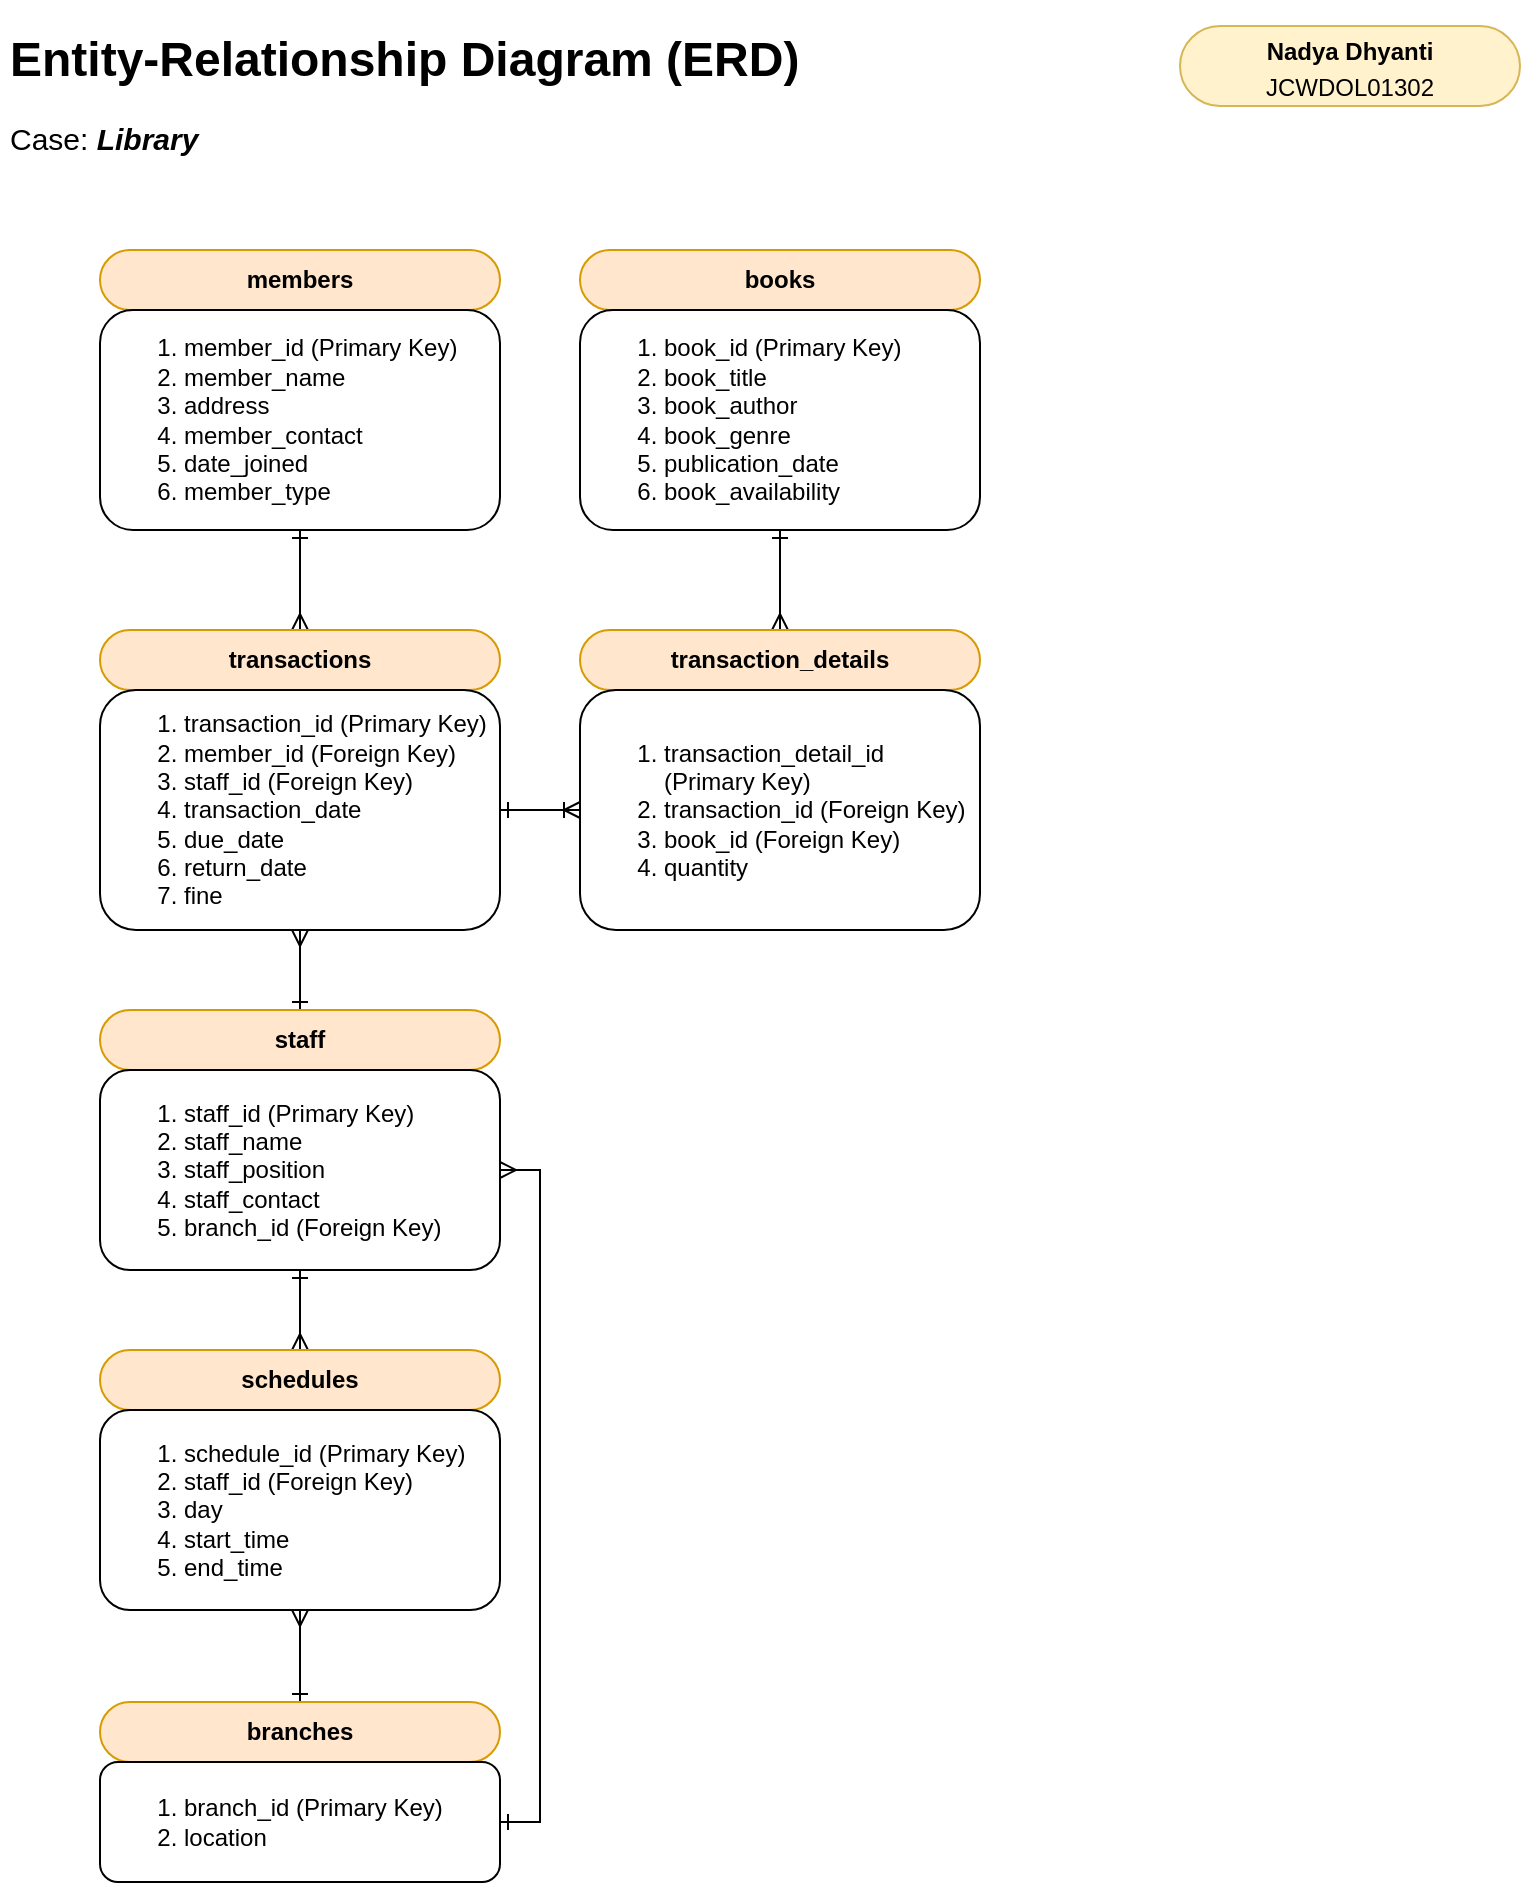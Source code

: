 <mxfile version="20.1.4"><diagram id="e9d5z16JYZvuXH9erwxV" name="Page-1"><mxGraphModel dx="946" dy="587" grid="1" gridSize="10" guides="1" tooltips="1" connect="1" arrows="1" fold="1" page="1" pageScale="1" pageWidth="850" pageHeight="1100" math="0" shadow="0"><root><mxCell id="0"/><mxCell id="1" parent="0"/><mxCell id="0WxuUqgkI58wmd7i4w42-31" style="edgeStyle=orthogonalEdgeStyle;rounded=0;orthogonalLoop=1;jettySize=auto;html=1;exitX=1;exitY=0.5;exitDx=0;exitDy=0;entryX=0;entryY=0.5;entryDx=0;entryDy=0;fontSize=10;fontColor=#009900;strokeColor=#009900;" parent="1" edge="1"><mxGeometry relative="1" as="geometry"><mxPoint x="210" y="300" as="targetPoint"/></mxGeometry></mxCell><mxCell id="_fMt4jGhafD0UT6HYFj_-1" value="&lt;b&gt;members&lt;/b&gt;" style="rounded=1;whiteSpace=wrap;html=1;arcSize=50;fillColor=#ffe6cc;strokeColor=#d79b00;" vertex="1" parent="1"><mxGeometry x="120" y="142" width="200" height="30" as="geometry"/></mxCell><mxCell id="_fMt4jGhafD0UT6HYFj_-19" style="edgeStyle=orthogonalEdgeStyle;rounded=0;orthogonalLoop=1;jettySize=auto;html=1;exitX=0.5;exitY=1;exitDx=0;exitDy=0;entryX=0.5;entryY=0;entryDx=0;entryDy=0;fontSize=16;endArrow=ERmany;endFill=0;startArrow=ERone;startFill=0;" edge="1" parent="1" source="_fMt4jGhafD0UT6HYFj_-2" target="_fMt4jGhafD0UT6HYFj_-5"><mxGeometry relative="1" as="geometry"/></mxCell><mxCell id="_fMt4jGhafD0UT6HYFj_-2" value="&lt;div align=&quot;left&quot;&gt;&lt;ol&gt;&lt;li&gt;member_id (Primary Key)&lt;br&gt;&lt;/li&gt;&lt;li&gt;member_name&lt;/li&gt;&lt;li&gt;address&lt;/li&gt;&lt;li&gt;member_contact&lt;/li&gt;&lt;li&gt;date_joined&lt;/li&gt;&lt;li&gt;member_type&lt;br&gt;&lt;/li&gt;&lt;/ol&gt;&lt;/div&gt;" style="rounded=1;whiteSpace=wrap;html=1;align=left;" vertex="1" parent="1"><mxGeometry x="120" y="172" width="200" height="110" as="geometry"/></mxCell><mxCell id="_fMt4jGhafD0UT6HYFj_-3" value="&lt;b&gt;books&lt;/b&gt;" style="rounded=1;whiteSpace=wrap;html=1;arcSize=50;fillColor=#ffe6cc;strokeColor=#d79b00;" vertex="1" parent="1"><mxGeometry x="360" y="142" width="200" height="30" as="geometry"/></mxCell><mxCell id="_fMt4jGhafD0UT6HYFj_-20" style="edgeStyle=orthogonalEdgeStyle;rounded=0;orthogonalLoop=1;jettySize=auto;html=1;exitX=0.5;exitY=1;exitDx=0;exitDy=0;fontSize=16;startArrow=ERone;startFill=0;endArrow=ERmany;endFill=0;" edge="1" parent="1" source="_fMt4jGhafD0UT6HYFj_-4" target="_fMt4jGhafD0UT6HYFj_-7"><mxGeometry relative="1" as="geometry"/></mxCell><mxCell id="_fMt4jGhafD0UT6HYFj_-4" value="&lt;div align=&quot;left&quot;&gt;&lt;ol&gt;&lt;li&gt;book_id (Primary Key)&lt;br&gt;&lt;/li&gt;&lt;li&gt;book_title&lt;br&gt;&lt;/li&gt;&lt;li&gt;book_author&lt;/li&gt;&lt;li&gt;book_genre&lt;/li&gt;&lt;li&gt;publication_date&lt;/li&gt;&lt;li&gt;book_availability&lt;br&gt;&lt;/li&gt;&lt;/ol&gt;&lt;/div&gt;" style="rounded=1;whiteSpace=wrap;html=1;align=left;" vertex="1" parent="1"><mxGeometry x="360" y="172" width="200" height="110" as="geometry"/></mxCell><mxCell id="_fMt4jGhafD0UT6HYFj_-5" value="&lt;b&gt;transactions&lt;/b&gt;" style="rounded=1;whiteSpace=wrap;html=1;arcSize=50;fillColor=#ffe6cc;strokeColor=#d79b00;" vertex="1" parent="1"><mxGeometry x="120" y="332" width="200" height="30" as="geometry"/></mxCell><mxCell id="_fMt4jGhafD0UT6HYFj_-21" style="edgeStyle=orthogonalEdgeStyle;rounded=0;orthogonalLoop=1;jettySize=auto;html=1;exitX=0.5;exitY=1;exitDx=0;exitDy=0;entryX=0.5;entryY=0;entryDx=0;entryDy=0;fontSize=16;startArrow=ERmany;startFill=0;endArrow=ERone;endFill=0;" edge="1" parent="1" source="_fMt4jGhafD0UT6HYFj_-6" target="_fMt4jGhafD0UT6HYFj_-9"><mxGeometry relative="1" as="geometry"/></mxCell><mxCell id="_fMt4jGhafD0UT6HYFj_-24" style="edgeStyle=orthogonalEdgeStyle;rounded=0;orthogonalLoop=1;jettySize=auto;html=1;exitX=1;exitY=0.5;exitDx=0;exitDy=0;entryX=0;entryY=0.5;entryDx=0;entryDy=0;fontSize=16;startArrow=ERone;startFill=0;endArrow=ERoneToMany;endFill=0;" edge="1" parent="1" source="_fMt4jGhafD0UT6HYFj_-6" target="_fMt4jGhafD0UT6HYFj_-8"><mxGeometry relative="1" as="geometry"/></mxCell><mxCell id="_fMt4jGhafD0UT6HYFj_-6" value="&lt;div align=&quot;left&quot;&gt;&lt;ol&gt;&lt;li&gt;transaction_id (Primary Key)&lt;br&gt;&lt;/li&gt;&lt;li&gt;member_id (Foreign Key)&lt;br&gt;&lt;/li&gt;&lt;li&gt;staff_id (Foreign Key)&lt;br&gt;&lt;/li&gt;&lt;li&gt;transaction_date&lt;/li&gt;&lt;li&gt;due_date&lt;/li&gt;&lt;li&gt;return_date&lt;/li&gt;&lt;li&gt;fine&lt;br&gt;&lt;/li&gt;&lt;/ol&gt;&lt;/div&gt;" style="rounded=1;whiteSpace=wrap;html=1;align=left;" vertex="1" parent="1"><mxGeometry x="120" y="362" width="200" height="120" as="geometry"/></mxCell><mxCell id="_fMt4jGhafD0UT6HYFj_-7" value="&lt;b&gt;transaction_details&lt;/b&gt;" style="rounded=1;whiteSpace=wrap;html=1;arcSize=50;fillColor=#ffe6cc;strokeColor=#d79b00;" vertex="1" parent="1"><mxGeometry x="360" y="332" width="200" height="30" as="geometry"/></mxCell><mxCell id="_fMt4jGhafD0UT6HYFj_-8" value="&lt;div align=&quot;left&quot;&gt;&lt;ol&gt;&lt;li&gt;transaction_detail_id (Primary Key)&lt;br&gt;&lt;/li&gt;&lt;li&gt;transaction_id (Foreign Key)&lt;br&gt;&lt;/li&gt;&lt;li&gt;book_id (Foreign Key)&lt;br&gt;&lt;/li&gt;&lt;li&gt;quantity&lt;br&gt;&lt;/li&gt;&lt;/ol&gt;&lt;/div&gt;" style="rounded=1;whiteSpace=wrap;html=1;align=left;" vertex="1" parent="1"><mxGeometry x="360" y="362" width="200" height="120" as="geometry"/></mxCell><mxCell id="_fMt4jGhafD0UT6HYFj_-9" value="&lt;b&gt;staff&lt;/b&gt;" style="rounded=1;whiteSpace=wrap;html=1;arcSize=50;fillColor=#ffe6cc;strokeColor=#d79b00;" vertex="1" parent="1"><mxGeometry x="120" y="522" width="200" height="30" as="geometry"/></mxCell><mxCell id="_fMt4jGhafD0UT6HYFj_-22" style="edgeStyle=orthogonalEdgeStyle;rounded=0;orthogonalLoop=1;jettySize=auto;html=1;exitX=0.5;exitY=1;exitDx=0;exitDy=0;entryX=0.5;entryY=0;entryDx=0;entryDy=0;fontSize=16;startArrow=ERone;startFill=0;endArrow=ERmany;endFill=0;" edge="1" parent="1" source="_fMt4jGhafD0UT6HYFj_-10" target="_fMt4jGhafD0UT6HYFj_-11"><mxGeometry relative="1" as="geometry"/></mxCell><mxCell id="_fMt4jGhafD0UT6HYFj_-26" style="edgeStyle=orthogonalEdgeStyle;rounded=0;orthogonalLoop=1;jettySize=auto;html=1;exitX=1;exitY=0.5;exitDx=0;exitDy=0;entryX=1;entryY=0.5;entryDx=0;entryDy=0;fontSize=16;startArrow=ERmany;startFill=0;endArrow=ERone;endFill=0;" edge="1" parent="1" source="_fMt4jGhafD0UT6HYFj_-10" target="_fMt4jGhafD0UT6HYFj_-14"><mxGeometry relative="1" as="geometry"/></mxCell><mxCell id="_fMt4jGhafD0UT6HYFj_-10" value="&lt;div align=&quot;left&quot;&gt;&lt;ol&gt;&lt;li&gt;staff_id (Primary Key)&lt;br&gt;&lt;/li&gt;&lt;li&gt;staff_name&lt;/li&gt;&lt;li&gt;staff_position&lt;/li&gt;&lt;li&gt;staff_contact&lt;/li&gt;&lt;li&gt;branch_id (Foreign Key)&lt;br&gt;&lt;/li&gt;&lt;/ol&gt;&lt;/div&gt;" style="rounded=1;whiteSpace=wrap;html=1;align=left;" vertex="1" parent="1"><mxGeometry x="120" y="552" width="200" height="100" as="geometry"/></mxCell><mxCell id="_fMt4jGhafD0UT6HYFj_-11" value="&lt;b&gt;schedules&lt;/b&gt;" style="rounded=1;whiteSpace=wrap;html=1;arcSize=50;fillColor=#ffe6cc;strokeColor=#d79b00;" vertex="1" parent="1"><mxGeometry x="120" y="692" width="200" height="30" as="geometry"/></mxCell><mxCell id="_fMt4jGhafD0UT6HYFj_-23" style="edgeStyle=orthogonalEdgeStyle;rounded=0;orthogonalLoop=1;jettySize=auto;html=1;exitX=0.5;exitY=1;exitDx=0;exitDy=0;entryX=0.5;entryY=0;entryDx=0;entryDy=0;fontSize=16;startArrow=ERmany;startFill=0;endArrow=ERone;endFill=0;" edge="1" parent="1" source="_fMt4jGhafD0UT6HYFj_-12" target="_fMt4jGhafD0UT6HYFj_-13"><mxGeometry relative="1" as="geometry"/></mxCell><mxCell id="_fMt4jGhafD0UT6HYFj_-12" value="&lt;div align=&quot;left&quot;&gt;&lt;ol&gt;&lt;li&gt;schedule_id (Primary Key)&lt;br&gt;&lt;/li&gt;&lt;li&gt;staff_id (Foreign Key)&lt;br&gt;&lt;/li&gt;&lt;li&gt;day&lt;/li&gt;&lt;li&gt;start_time&lt;/li&gt;&lt;li&gt;end_time&lt;br&gt;&lt;/li&gt;&lt;/ol&gt;&lt;/div&gt;" style="rounded=1;whiteSpace=wrap;html=1;align=left;" vertex="1" parent="1"><mxGeometry x="120" y="722" width="200" height="100" as="geometry"/></mxCell><mxCell id="_fMt4jGhafD0UT6HYFj_-13" value="&lt;b&gt;branches&lt;/b&gt;" style="rounded=1;whiteSpace=wrap;html=1;arcSize=50;fillColor=#ffe6cc;strokeColor=#d79b00;" vertex="1" parent="1"><mxGeometry x="120" y="868" width="200" height="30" as="geometry"/></mxCell><mxCell id="_fMt4jGhafD0UT6HYFj_-14" value="&lt;div align=&quot;left&quot;&gt;&lt;ol&gt;&lt;li&gt;branch_id (Primary Key)&lt;br&gt;&lt;/li&gt;&lt;li&gt;location&lt;/li&gt;&lt;/ol&gt;&lt;/div&gt;" style="rounded=1;whiteSpace=wrap;html=1;align=left;" vertex="1" parent="1"><mxGeometry x="120" y="898" width="200" height="60" as="geometry"/></mxCell><mxCell id="_fMt4jGhafD0UT6HYFj_-16" value="&lt;h1&gt;Entity-Relationship Diagram (ERD)&lt;br&gt;&lt;/h1&gt;&lt;p style=&quot;font-size: 15px;&quot;&gt;&lt;font style=&quot;font-size: 15px;&quot;&gt;Case:&lt;/font&gt;&lt;i&gt;&lt;font style=&quot;font-size: 15px;&quot;&gt;&lt;b&gt; Library&lt;/b&gt;&lt;/font&gt;&lt;/i&gt;&lt;/p&gt;" style="text;html=1;strokeColor=none;fillColor=none;spacing=5;spacingTop=-20;whiteSpace=wrap;overflow=hidden;rounded=0;" vertex="1" parent="1"><mxGeometry x="70" y="27" width="420" height="80" as="geometry"/></mxCell><mxCell id="_fMt4jGhafD0UT6HYFj_-29" value="&lt;div align=&quot;center&quot;&gt;&lt;blockquote&gt;&lt;div&gt;&lt;b&gt;&lt;font style=&quot;font-size: 12px;&quot;&gt;Nadya Dhyanti&lt;/font&gt;&lt;/b&gt;&lt;br&gt;&lt;font style=&quot;font-size: 12px;&quot;&gt;JCWDOL01302&lt;/font&gt;&lt;/div&gt;&lt;/blockquote&gt;&lt;/div&gt;" style="rounded=1;whiteSpace=wrap;html=1;fontSize=15;arcSize=50;align=center;fillColor=#fff2cc;strokeColor=#d6b656;" vertex="1" parent="1"><mxGeometry x="660" y="30" width="170" height="40" as="geometry"/></mxCell></root></mxGraphModel></diagram></mxfile>
